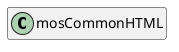 @startuml
set namespaceSeparator \\
hide members
hide << alias >> circle

class mosCommonHTML
@enduml
